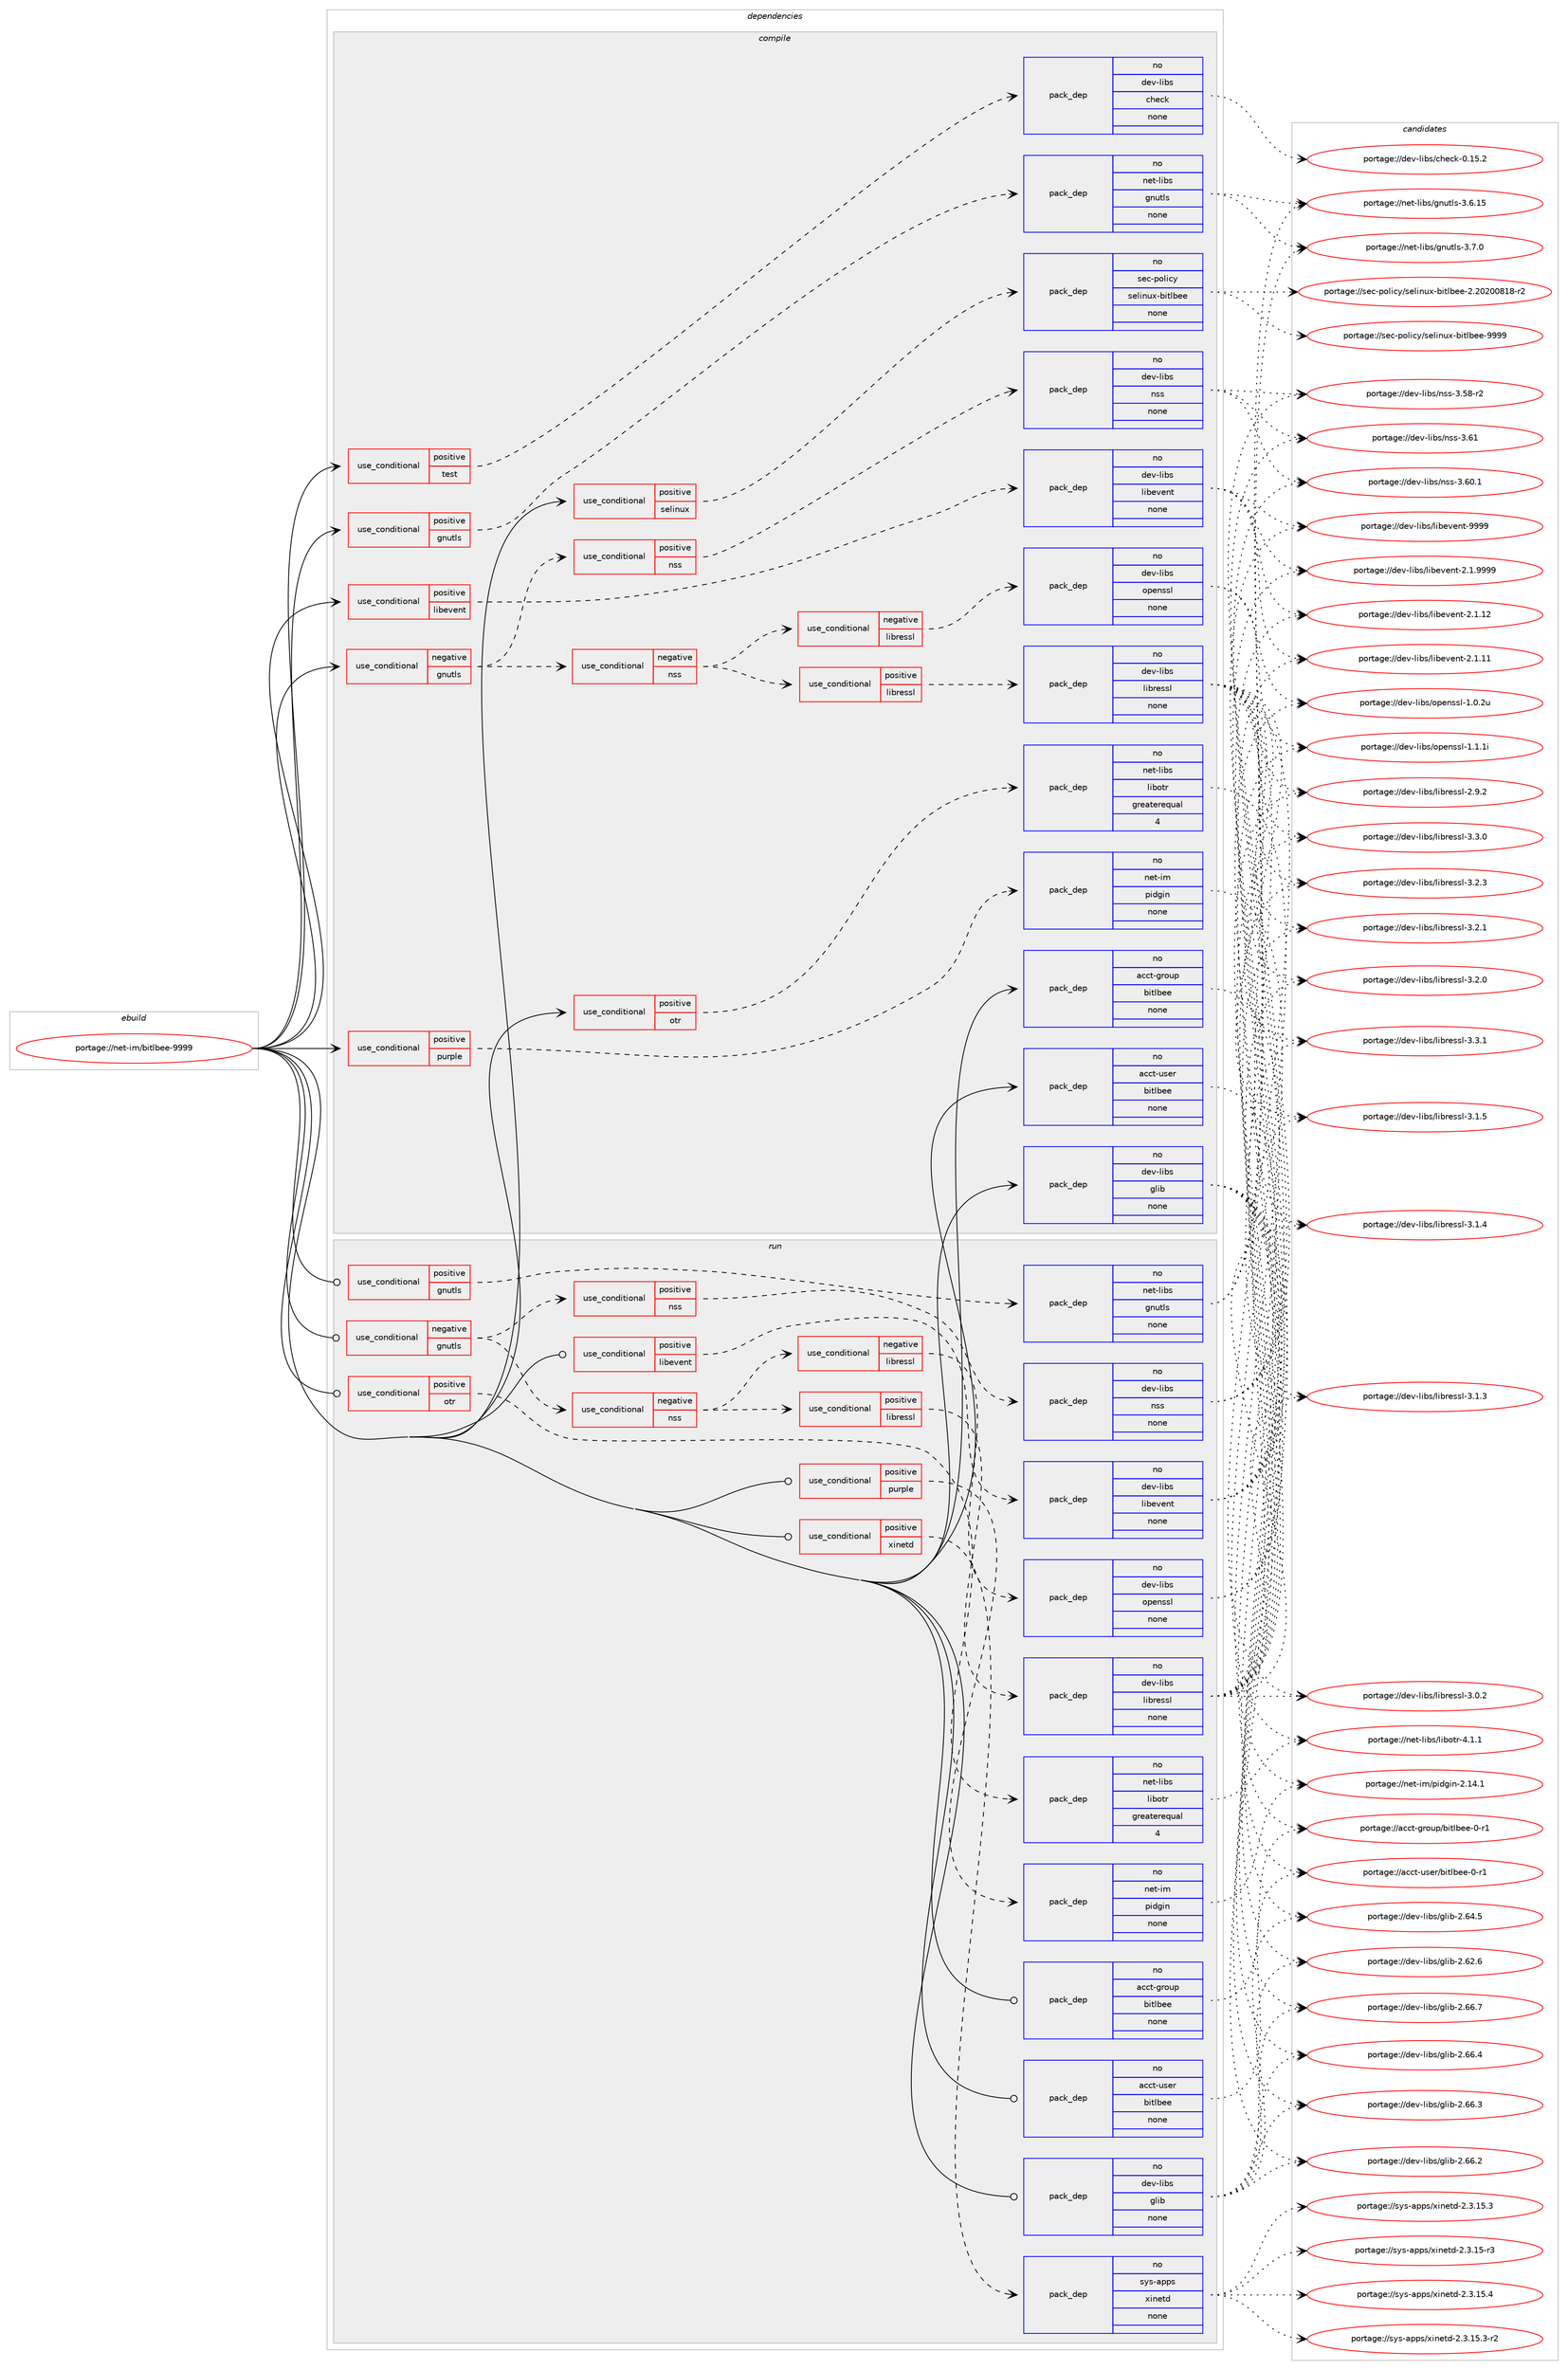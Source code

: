 digraph prolog {

# *************
# Graph options
# *************

newrank=true;
concentrate=true;
compound=true;
graph [rankdir=LR,fontname=Helvetica,fontsize=10,ranksep=1.5];#, ranksep=2.5, nodesep=0.2];
edge  [arrowhead=vee];
node  [fontname=Helvetica,fontsize=10];

# **********
# The ebuild
# **********

subgraph cluster_leftcol {
color=gray;
rank=same;
label=<<i>ebuild</i>>;
id [label="portage://net-im/bitlbee-9999", color=red, width=4, href="../net-im/bitlbee-9999.svg"];
}

# ****************
# The dependencies
# ****************

subgraph cluster_midcol {
color=gray;
label=<<i>dependencies</i>>;
subgraph cluster_compile {
fillcolor="#eeeeee";
style=filled;
label=<<i>compile</i>>;
subgraph cond5426 {
dependency17964 [label=<<TABLE BORDER="0" CELLBORDER="1" CELLSPACING="0" CELLPADDING="4"><TR><TD ROWSPAN="3" CELLPADDING="10">use_conditional</TD></TR><TR><TD>negative</TD></TR><TR><TD>gnutls</TD></TR></TABLE>>, shape=none, color=red];
subgraph cond5427 {
dependency17965 [label=<<TABLE BORDER="0" CELLBORDER="1" CELLSPACING="0" CELLPADDING="4"><TR><TD ROWSPAN="3" CELLPADDING="10">use_conditional</TD></TR><TR><TD>positive</TD></TR><TR><TD>nss</TD></TR></TABLE>>, shape=none, color=red];
subgraph pack12362 {
dependency17966 [label=<<TABLE BORDER="0" CELLBORDER="1" CELLSPACING="0" CELLPADDING="4" WIDTH="220"><TR><TD ROWSPAN="6" CELLPADDING="30">pack_dep</TD></TR><TR><TD WIDTH="110">no</TD></TR><TR><TD>dev-libs</TD></TR><TR><TD>nss</TD></TR><TR><TD>none</TD></TR><TR><TD></TD></TR></TABLE>>, shape=none, color=blue];
}
dependency17965:e -> dependency17966:w [weight=20,style="dashed",arrowhead="vee"];
}
dependency17964:e -> dependency17965:w [weight=20,style="dashed",arrowhead="vee"];
subgraph cond5428 {
dependency17967 [label=<<TABLE BORDER="0" CELLBORDER="1" CELLSPACING="0" CELLPADDING="4"><TR><TD ROWSPAN="3" CELLPADDING="10">use_conditional</TD></TR><TR><TD>negative</TD></TR><TR><TD>nss</TD></TR></TABLE>>, shape=none, color=red];
subgraph cond5429 {
dependency17968 [label=<<TABLE BORDER="0" CELLBORDER="1" CELLSPACING="0" CELLPADDING="4"><TR><TD ROWSPAN="3" CELLPADDING="10">use_conditional</TD></TR><TR><TD>positive</TD></TR><TR><TD>libressl</TD></TR></TABLE>>, shape=none, color=red];
subgraph pack12363 {
dependency17969 [label=<<TABLE BORDER="0" CELLBORDER="1" CELLSPACING="0" CELLPADDING="4" WIDTH="220"><TR><TD ROWSPAN="6" CELLPADDING="30">pack_dep</TD></TR><TR><TD WIDTH="110">no</TD></TR><TR><TD>dev-libs</TD></TR><TR><TD>libressl</TD></TR><TR><TD>none</TD></TR><TR><TD></TD></TR></TABLE>>, shape=none, color=blue];
}
dependency17968:e -> dependency17969:w [weight=20,style="dashed",arrowhead="vee"];
}
dependency17967:e -> dependency17968:w [weight=20,style="dashed",arrowhead="vee"];
subgraph cond5430 {
dependency17970 [label=<<TABLE BORDER="0" CELLBORDER="1" CELLSPACING="0" CELLPADDING="4"><TR><TD ROWSPAN="3" CELLPADDING="10">use_conditional</TD></TR><TR><TD>negative</TD></TR><TR><TD>libressl</TD></TR></TABLE>>, shape=none, color=red];
subgraph pack12364 {
dependency17971 [label=<<TABLE BORDER="0" CELLBORDER="1" CELLSPACING="0" CELLPADDING="4" WIDTH="220"><TR><TD ROWSPAN="6" CELLPADDING="30">pack_dep</TD></TR><TR><TD WIDTH="110">no</TD></TR><TR><TD>dev-libs</TD></TR><TR><TD>openssl</TD></TR><TR><TD>none</TD></TR><TR><TD></TD></TR></TABLE>>, shape=none, color=blue];
}
dependency17970:e -> dependency17971:w [weight=20,style="dashed",arrowhead="vee"];
}
dependency17967:e -> dependency17970:w [weight=20,style="dashed",arrowhead="vee"];
}
dependency17964:e -> dependency17967:w [weight=20,style="dashed",arrowhead="vee"];
}
id:e -> dependency17964:w [weight=20,style="solid",arrowhead="vee"];
subgraph cond5431 {
dependency17972 [label=<<TABLE BORDER="0" CELLBORDER="1" CELLSPACING="0" CELLPADDING="4"><TR><TD ROWSPAN="3" CELLPADDING="10">use_conditional</TD></TR><TR><TD>positive</TD></TR><TR><TD>gnutls</TD></TR></TABLE>>, shape=none, color=red];
subgraph pack12365 {
dependency17973 [label=<<TABLE BORDER="0" CELLBORDER="1" CELLSPACING="0" CELLPADDING="4" WIDTH="220"><TR><TD ROWSPAN="6" CELLPADDING="30">pack_dep</TD></TR><TR><TD WIDTH="110">no</TD></TR><TR><TD>net-libs</TD></TR><TR><TD>gnutls</TD></TR><TR><TD>none</TD></TR><TR><TD></TD></TR></TABLE>>, shape=none, color=blue];
}
dependency17972:e -> dependency17973:w [weight=20,style="dashed",arrowhead="vee"];
}
id:e -> dependency17972:w [weight=20,style="solid",arrowhead="vee"];
subgraph cond5432 {
dependency17974 [label=<<TABLE BORDER="0" CELLBORDER="1" CELLSPACING="0" CELLPADDING="4"><TR><TD ROWSPAN="3" CELLPADDING="10">use_conditional</TD></TR><TR><TD>positive</TD></TR><TR><TD>libevent</TD></TR></TABLE>>, shape=none, color=red];
subgraph pack12366 {
dependency17975 [label=<<TABLE BORDER="0" CELLBORDER="1" CELLSPACING="0" CELLPADDING="4" WIDTH="220"><TR><TD ROWSPAN="6" CELLPADDING="30">pack_dep</TD></TR><TR><TD WIDTH="110">no</TD></TR><TR><TD>dev-libs</TD></TR><TR><TD>libevent</TD></TR><TR><TD>none</TD></TR><TR><TD></TD></TR></TABLE>>, shape=none, color=blue];
}
dependency17974:e -> dependency17975:w [weight=20,style="dashed",arrowhead="vee"];
}
id:e -> dependency17974:w [weight=20,style="solid",arrowhead="vee"];
subgraph cond5433 {
dependency17976 [label=<<TABLE BORDER="0" CELLBORDER="1" CELLSPACING="0" CELLPADDING="4"><TR><TD ROWSPAN="3" CELLPADDING="10">use_conditional</TD></TR><TR><TD>positive</TD></TR><TR><TD>otr</TD></TR></TABLE>>, shape=none, color=red];
subgraph pack12367 {
dependency17977 [label=<<TABLE BORDER="0" CELLBORDER="1" CELLSPACING="0" CELLPADDING="4" WIDTH="220"><TR><TD ROWSPAN="6" CELLPADDING="30">pack_dep</TD></TR><TR><TD WIDTH="110">no</TD></TR><TR><TD>net-libs</TD></TR><TR><TD>libotr</TD></TR><TR><TD>greaterequal</TD></TR><TR><TD>4</TD></TR></TABLE>>, shape=none, color=blue];
}
dependency17976:e -> dependency17977:w [weight=20,style="dashed",arrowhead="vee"];
}
id:e -> dependency17976:w [weight=20,style="solid",arrowhead="vee"];
subgraph cond5434 {
dependency17978 [label=<<TABLE BORDER="0" CELLBORDER="1" CELLSPACING="0" CELLPADDING="4"><TR><TD ROWSPAN="3" CELLPADDING="10">use_conditional</TD></TR><TR><TD>positive</TD></TR><TR><TD>purple</TD></TR></TABLE>>, shape=none, color=red];
subgraph pack12368 {
dependency17979 [label=<<TABLE BORDER="0" CELLBORDER="1" CELLSPACING="0" CELLPADDING="4" WIDTH="220"><TR><TD ROWSPAN="6" CELLPADDING="30">pack_dep</TD></TR><TR><TD WIDTH="110">no</TD></TR><TR><TD>net-im</TD></TR><TR><TD>pidgin</TD></TR><TR><TD>none</TD></TR><TR><TD></TD></TR></TABLE>>, shape=none, color=blue];
}
dependency17978:e -> dependency17979:w [weight=20,style="dashed",arrowhead="vee"];
}
id:e -> dependency17978:w [weight=20,style="solid",arrowhead="vee"];
subgraph cond5435 {
dependency17980 [label=<<TABLE BORDER="0" CELLBORDER="1" CELLSPACING="0" CELLPADDING="4"><TR><TD ROWSPAN="3" CELLPADDING="10">use_conditional</TD></TR><TR><TD>positive</TD></TR><TR><TD>selinux</TD></TR></TABLE>>, shape=none, color=red];
subgraph pack12369 {
dependency17981 [label=<<TABLE BORDER="0" CELLBORDER="1" CELLSPACING="0" CELLPADDING="4" WIDTH="220"><TR><TD ROWSPAN="6" CELLPADDING="30">pack_dep</TD></TR><TR><TD WIDTH="110">no</TD></TR><TR><TD>sec-policy</TD></TR><TR><TD>selinux-bitlbee</TD></TR><TR><TD>none</TD></TR><TR><TD></TD></TR></TABLE>>, shape=none, color=blue];
}
dependency17980:e -> dependency17981:w [weight=20,style="dashed",arrowhead="vee"];
}
id:e -> dependency17980:w [weight=20,style="solid",arrowhead="vee"];
subgraph cond5436 {
dependency17982 [label=<<TABLE BORDER="0" CELLBORDER="1" CELLSPACING="0" CELLPADDING="4"><TR><TD ROWSPAN="3" CELLPADDING="10">use_conditional</TD></TR><TR><TD>positive</TD></TR><TR><TD>test</TD></TR></TABLE>>, shape=none, color=red];
subgraph pack12370 {
dependency17983 [label=<<TABLE BORDER="0" CELLBORDER="1" CELLSPACING="0" CELLPADDING="4" WIDTH="220"><TR><TD ROWSPAN="6" CELLPADDING="30">pack_dep</TD></TR><TR><TD WIDTH="110">no</TD></TR><TR><TD>dev-libs</TD></TR><TR><TD>check</TD></TR><TR><TD>none</TD></TR><TR><TD></TD></TR></TABLE>>, shape=none, color=blue];
}
dependency17982:e -> dependency17983:w [weight=20,style="dashed",arrowhead="vee"];
}
id:e -> dependency17982:w [weight=20,style="solid",arrowhead="vee"];
subgraph pack12371 {
dependency17984 [label=<<TABLE BORDER="0" CELLBORDER="1" CELLSPACING="0" CELLPADDING="4" WIDTH="220"><TR><TD ROWSPAN="6" CELLPADDING="30">pack_dep</TD></TR><TR><TD WIDTH="110">no</TD></TR><TR><TD>acct-group</TD></TR><TR><TD>bitlbee</TD></TR><TR><TD>none</TD></TR><TR><TD></TD></TR></TABLE>>, shape=none, color=blue];
}
id:e -> dependency17984:w [weight=20,style="solid",arrowhead="vee"];
subgraph pack12372 {
dependency17985 [label=<<TABLE BORDER="0" CELLBORDER="1" CELLSPACING="0" CELLPADDING="4" WIDTH="220"><TR><TD ROWSPAN="6" CELLPADDING="30">pack_dep</TD></TR><TR><TD WIDTH="110">no</TD></TR><TR><TD>acct-user</TD></TR><TR><TD>bitlbee</TD></TR><TR><TD>none</TD></TR><TR><TD></TD></TR></TABLE>>, shape=none, color=blue];
}
id:e -> dependency17985:w [weight=20,style="solid",arrowhead="vee"];
subgraph pack12373 {
dependency17986 [label=<<TABLE BORDER="0" CELLBORDER="1" CELLSPACING="0" CELLPADDING="4" WIDTH="220"><TR><TD ROWSPAN="6" CELLPADDING="30">pack_dep</TD></TR><TR><TD WIDTH="110">no</TD></TR><TR><TD>dev-libs</TD></TR><TR><TD>glib</TD></TR><TR><TD>none</TD></TR><TR><TD></TD></TR></TABLE>>, shape=none, color=blue];
}
id:e -> dependency17986:w [weight=20,style="solid",arrowhead="vee"];
}
subgraph cluster_compileandrun {
fillcolor="#eeeeee";
style=filled;
label=<<i>compile and run</i>>;
}
subgraph cluster_run {
fillcolor="#eeeeee";
style=filled;
label=<<i>run</i>>;
subgraph cond5437 {
dependency17987 [label=<<TABLE BORDER="0" CELLBORDER="1" CELLSPACING="0" CELLPADDING="4"><TR><TD ROWSPAN="3" CELLPADDING="10">use_conditional</TD></TR><TR><TD>negative</TD></TR><TR><TD>gnutls</TD></TR></TABLE>>, shape=none, color=red];
subgraph cond5438 {
dependency17988 [label=<<TABLE BORDER="0" CELLBORDER="1" CELLSPACING="0" CELLPADDING="4"><TR><TD ROWSPAN="3" CELLPADDING="10">use_conditional</TD></TR><TR><TD>positive</TD></TR><TR><TD>nss</TD></TR></TABLE>>, shape=none, color=red];
subgraph pack12374 {
dependency17989 [label=<<TABLE BORDER="0" CELLBORDER="1" CELLSPACING="0" CELLPADDING="4" WIDTH="220"><TR><TD ROWSPAN="6" CELLPADDING="30">pack_dep</TD></TR><TR><TD WIDTH="110">no</TD></TR><TR><TD>dev-libs</TD></TR><TR><TD>nss</TD></TR><TR><TD>none</TD></TR><TR><TD></TD></TR></TABLE>>, shape=none, color=blue];
}
dependency17988:e -> dependency17989:w [weight=20,style="dashed",arrowhead="vee"];
}
dependency17987:e -> dependency17988:w [weight=20,style="dashed",arrowhead="vee"];
subgraph cond5439 {
dependency17990 [label=<<TABLE BORDER="0" CELLBORDER="1" CELLSPACING="0" CELLPADDING="4"><TR><TD ROWSPAN="3" CELLPADDING="10">use_conditional</TD></TR><TR><TD>negative</TD></TR><TR><TD>nss</TD></TR></TABLE>>, shape=none, color=red];
subgraph cond5440 {
dependency17991 [label=<<TABLE BORDER="0" CELLBORDER="1" CELLSPACING="0" CELLPADDING="4"><TR><TD ROWSPAN="3" CELLPADDING="10">use_conditional</TD></TR><TR><TD>positive</TD></TR><TR><TD>libressl</TD></TR></TABLE>>, shape=none, color=red];
subgraph pack12375 {
dependency17992 [label=<<TABLE BORDER="0" CELLBORDER="1" CELLSPACING="0" CELLPADDING="4" WIDTH="220"><TR><TD ROWSPAN="6" CELLPADDING="30">pack_dep</TD></TR><TR><TD WIDTH="110">no</TD></TR><TR><TD>dev-libs</TD></TR><TR><TD>libressl</TD></TR><TR><TD>none</TD></TR><TR><TD></TD></TR></TABLE>>, shape=none, color=blue];
}
dependency17991:e -> dependency17992:w [weight=20,style="dashed",arrowhead="vee"];
}
dependency17990:e -> dependency17991:w [weight=20,style="dashed",arrowhead="vee"];
subgraph cond5441 {
dependency17993 [label=<<TABLE BORDER="0" CELLBORDER="1" CELLSPACING="0" CELLPADDING="4"><TR><TD ROWSPAN="3" CELLPADDING="10">use_conditional</TD></TR><TR><TD>negative</TD></TR><TR><TD>libressl</TD></TR></TABLE>>, shape=none, color=red];
subgraph pack12376 {
dependency17994 [label=<<TABLE BORDER="0" CELLBORDER="1" CELLSPACING="0" CELLPADDING="4" WIDTH="220"><TR><TD ROWSPAN="6" CELLPADDING="30">pack_dep</TD></TR><TR><TD WIDTH="110">no</TD></TR><TR><TD>dev-libs</TD></TR><TR><TD>openssl</TD></TR><TR><TD>none</TD></TR><TR><TD></TD></TR></TABLE>>, shape=none, color=blue];
}
dependency17993:e -> dependency17994:w [weight=20,style="dashed",arrowhead="vee"];
}
dependency17990:e -> dependency17993:w [weight=20,style="dashed",arrowhead="vee"];
}
dependency17987:e -> dependency17990:w [weight=20,style="dashed",arrowhead="vee"];
}
id:e -> dependency17987:w [weight=20,style="solid",arrowhead="odot"];
subgraph cond5442 {
dependency17995 [label=<<TABLE BORDER="0" CELLBORDER="1" CELLSPACING="0" CELLPADDING="4"><TR><TD ROWSPAN="3" CELLPADDING="10">use_conditional</TD></TR><TR><TD>positive</TD></TR><TR><TD>gnutls</TD></TR></TABLE>>, shape=none, color=red];
subgraph pack12377 {
dependency17996 [label=<<TABLE BORDER="0" CELLBORDER="1" CELLSPACING="0" CELLPADDING="4" WIDTH="220"><TR><TD ROWSPAN="6" CELLPADDING="30">pack_dep</TD></TR><TR><TD WIDTH="110">no</TD></TR><TR><TD>net-libs</TD></TR><TR><TD>gnutls</TD></TR><TR><TD>none</TD></TR><TR><TD></TD></TR></TABLE>>, shape=none, color=blue];
}
dependency17995:e -> dependency17996:w [weight=20,style="dashed",arrowhead="vee"];
}
id:e -> dependency17995:w [weight=20,style="solid",arrowhead="odot"];
subgraph cond5443 {
dependency17997 [label=<<TABLE BORDER="0" CELLBORDER="1" CELLSPACING="0" CELLPADDING="4"><TR><TD ROWSPAN="3" CELLPADDING="10">use_conditional</TD></TR><TR><TD>positive</TD></TR><TR><TD>libevent</TD></TR></TABLE>>, shape=none, color=red];
subgraph pack12378 {
dependency17998 [label=<<TABLE BORDER="0" CELLBORDER="1" CELLSPACING="0" CELLPADDING="4" WIDTH="220"><TR><TD ROWSPAN="6" CELLPADDING="30">pack_dep</TD></TR><TR><TD WIDTH="110">no</TD></TR><TR><TD>dev-libs</TD></TR><TR><TD>libevent</TD></TR><TR><TD>none</TD></TR><TR><TD></TD></TR></TABLE>>, shape=none, color=blue];
}
dependency17997:e -> dependency17998:w [weight=20,style="dashed",arrowhead="vee"];
}
id:e -> dependency17997:w [weight=20,style="solid",arrowhead="odot"];
subgraph cond5444 {
dependency17999 [label=<<TABLE BORDER="0" CELLBORDER="1" CELLSPACING="0" CELLPADDING="4"><TR><TD ROWSPAN="3" CELLPADDING="10">use_conditional</TD></TR><TR><TD>positive</TD></TR><TR><TD>otr</TD></TR></TABLE>>, shape=none, color=red];
subgraph pack12379 {
dependency18000 [label=<<TABLE BORDER="0" CELLBORDER="1" CELLSPACING="0" CELLPADDING="4" WIDTH="220"><TR><TD ROWSPAN="6" CELLPADDING="30">pack_dep</TD></TR><TR><TD WIDTH="110">no</TD></TR><TR><TD>net-libs</TD></TR><TR><TD>libotr</TD></TR><TR><TD>greaterequal</TD></TR><TR><TD>4</TD></TR></TABLE>>, shape=none, color=blue];
}
dependency17999:e -> dependency18000:w [weight=20,style="dashed",arrowhead="vee"];
}
id:e -> dependency17999:w [weight=20,style="solid",arrowhead="odot"];
subgraph cond5445 {
dependency18001 [label=<<TABLE BORDER="0" CELLBORDER="1" CELLSPACING="0" CELLPADDING="4"><TR><TD ROWSPAN="3" CELLPADDING="10">use_conditional</TD></TR><TR><TD>positive</TD></TR><TR><TD>purple</TD></TR></TABLE>>, shape=none, color=red];
subgraph pack12380 {
dependency18002 [label=<<TABLE BORDER="0" CELLBORDER="1" CELLSPACING="0" CELLPADDING="4" WIDTH="220"><TR><TD ROWSPAN="6" CELLPADDING="30">pack_dep</TD></TR><TR><TD WIDTH="110">no</TD></TR><TR><TD>net-im</TD></TR><TR><TD>pidgin</TD></TR><TR><TD>none</TD></TR><TR><TD></TD></TR></TABLE>>, shape=none, color=blue];
}
dependency18001:e -> dependency18002:w [weight=20,style="dashed",arrowhead="vee"];
}
id:e -> dependency18001:w [weight=20,style="solid",arrowhead="odot"];
subgraph cond5446 {
dependency18003 [label=<<TABLE BORDER="0" CELLBORDER="1" CELLSPACING="0" CELLPADDING="4"><TR><TD ROWSPAN="3" CELLPADDING="10">use_conditional</TD></TR><TR><TD>positive</TD></TR><TR><TD>xinetd</TD></TR></TABLE>>, shape=none, color=red];
subgraph pack12381 {
dependency18004 [label=<<TABLE BORDER="0" CELLBORDER="1" CELLSPACING="0" CELLPADDING="4" WIDTH="220"><TR><TD ROWSPAN="6" CELLPADDING="30">pack_dep</TD></TR><TR><TD WIDTH="110">no</TD></TR><TR><TD>sys-apps</TD></TR><TR><TD>xinetd</TD></TR><TR><TD>none</TD></TR><TR><TD></TD></TR></TABLE>>, shape=none, color=blue];
}
dependency18003:e -> dependency18004:w [weight=20,style="dashed",arrowhead="vee"];
}
id:e -> dependency18003:w [weight=20,style="solid",arrowhead="odot"];
subgraph pack12382 {
dependency18005 [label=<<TABLE BORDER="0" CELLBORDER="1" CELLSPACING="0" CELLPADDING="4" WIDTH="220"><TR><TD ROWSPAN="6" CELLPADDING="30">pack_dep</TD></TR><TR><TD WIDTH="110">no</TD></TR><TR><TD>acct-group</TD></TR><TR><TD>bitlbee</TD></TR><TR><TD>none</TD></TR><TR><TD></TD></TR></TABLE>>, shape=none, color=blue];
}
id:e -> dependency18005:w [weight=20,style="solid",arrowhead="odot"];
subgraph pack12383 {
dependency18006 [label=<<TABLE BORDER="0" CELLBORDER="1" CELLSPACING="0" CELLPADDING="4" WIDTH="220"><TR><TD ROWSPAN="6" CELLPADDING="30">pack_dep</TD></TR><TR><TD WIDTH="110">no</TD></TR><TR><TD>acct-user</TD></TR><TR><TD>bitlbee</TD></TR><TR><TD>none</TD></TR><TR><TD></TD></TR></TABLE>>, shape=none, color=blue];
}
id:e -> dependency18006:w [weight=20,style="solid",arrowhead="odot"];
subgraph pack12384 {
dependency18007 [label=<<TABLE BORDER="0" CELLBORDER="1" CELLSPACING="0" CELLPADDING="4" WIDTH="220"><TR><TD ROWSPAN="6" CELLPADDING="30">pack_dep</TD></TR><TR><TD WIDTH="110">no</TD></TR><TR><TD>dev-libs</TD></TR><TR><TD>glib</TD></TR><TR><TD>none</TD></TR><TR><TD></TD></TR></TABLE>>, shape=none, color=blue];
}
id:e -> dependency18007:w [weight=20,style="solid",arrowhead="odot"];
}
}

# **************
# The candidates
# **************

subgraph cluster_choices {
rank=same;
color=gray;
label=<<i>candidates</i>>;

subgraph choice12362 {
color=black;
nodesep=1;
choice1001011184510810598115471101151154551465449 [label="portage://dev-libs/nss-3.61", color=red, width=4,href="../dev-libs/nss-3.61.svg"];
choice10010111845108105981154711011511545514654484649 [label="portage://dev-libs/nss-3.60.1", color=red, width=4,href="../dev-libs/nss-3.60.1.svg"];
choice10010111845108105981154711011511545514653564511450 [label="portage://dev-libs/nss-3.58-r2", color=red, width=4,href="../dev-libs/nss-3.58-r2.svg"];
dependency17966:e -> choice1001011184510810598115471101151154551465449:w [style=dotted,weight="100"];
dependency17966:e -> choice10010111845108105981154711011511545514654484649:w [style=dotted,weight="100"];
dependency17966:e -> choice10010111845108105981154711011511545514653564511450:w [style=dotted,weight="100"];
}
subgraph choice12363 {
color=black;
nodesep=1;
choice10010111845108105981154710810598114101115115108455146514649 [label="portage://dev-libs/libressl-3.3.1", color=red, width=4,href="../dev-libs/libressl-3.3.1.svg"];
choice10010111845108105981154710810598114101115115108455146514648 [label="portage://dev-libs/libressl-3.3.0", color=red, width=4,href="../dev-libs/libressl-3.3.0.svg"];
choice10010111845108105981154710810598114101115115108455146504651 [label="portage://dev-libs/libressl-3.2.3", color=red, width=4,href="../dev-libs/libressl-3.2.3.svg"];
choice10010111845108105981154710810598114101115115108455146504649 [label="portage://dev-libs/libressl-3.2.1", color=red, width=4,href="../dev-libs/libressl-3.2.1.svg"];
choice10010111845108105981154710810598114101115115108455146504648 [label="portage://dev-libs/libressl-3.2.0", color=red, width=4,href="../dev-libs/libressl-3.2.0.svg"];
choice10010111845108105981154710810598114101115115108455146494653 [label="portage://dev-libs/libressl-3.1.5", color=red, width=4,href="../dev-libs/libressl-3.1.5.svg"];
choice10010111845108105981154710810598114101115115108455146494652 [label="portage://dev-libs/libressl-3.1.4", color=red, width=4,href="../dev-libs/libressl-3.1.4.svg"];
choice10010111845108105981154710810598114101115115108455146494651 [label="portage://dev-libs/libressl-3.1.3", color=red, width=4,href="../dev-libs/libressl-3.1.3.svg"];
choice10010111845108105981154710810598114101115115108455146484650 [label="portage://dev-libs/libressl-3.0.2", color=red, width=4,href="../dev-libs/libressl-3.0.2.svg"];
choice10010111845108105981154710810598114101115115108455046574650 [label="portage://dev-libs/libressl-2.9.2", color=red, width=4,href="../dev-libs/libressl-2.9.2.svg"];
dependency17969:e -> choice10010111845108105981154710810598114101115115108455146514649:w [style=dotted,weight="100"];
dependency17969:e -> choice10010111845108105981154710810598114101115115108455146514648:w [style=dotted,weight="100"];
dependency17969:e -> choice10010111845108105981154710810598114101115115108455146504651:w [style=dotted,weight="100"];
dependency17969:e -> choice10010111845108105981154710810598114101115115108455146504649:w [style=dotted,weight="100"];
dependency17969:e -> choice10010111845108105981154710810598114101115115108455146504648:w [style=dotted,weight="100"];
dependency17969:e -> choice10010111845108105981154710810598114101115115108455146494653:w [style=dotted,weight="100"];
dependency17969:e -> choice10010111845108105981154710810598114101115115108455146494652:w [style=dotted,weight="100"];
dependency17969:e -> choice10010111845108105981154710810598114101115115108455146494651:w [style=dotted,weight="100"];
dependency17969:e -> choice10010111845108105981154710810598114101115115108455146484650:w [style=dotted,weight="100"];
dependency17969:e -> choice10010111845108105981154710810598114101115115108455046574650:w [style=dotted,weight="100"];
}
subgraph choice12364 {
color=black;
nodesep=1;
choice100101118451081059811547111112101110115115108454946494649105 [label="portage://dev-libs/openssl-1.1.1i", color=red, width=4,href="../dev-libs/openssl-1.1.1i.svg"];
choice100101118451081059811547111112101110115115108454946484650117 [label="portage://dev-libs/openssl-1.0.2u", color=red, width=4,href="../dev-libs/openssl-1.0.2u.svg"];
dependency17971:e -> choice100101118451081059811547111112101110115115108454946494649105:w [style=dotted,weight="100"];
dependency17971:e -> choice100101118451081059811547111112101110115115108454946484650117:w [style=dotted,weight="100"];
}
subgraph choice12365 {
color=black;
nodesep=1;
choice110101116451081059811547103110117116108115455146554648 [label="portage://net-libs/gnutls-3.7.0", color=red, width=4,href="../net-libs/gnutls-3.7.0.svg"];
choice11010111645108105981154710311011711610811545514654464953 [label="portage://net-libs/gnutls-3.6.15", color=red, width=4,href="../net-libs/gnutls-3.6.15.svg"];
dependency17973:e -> choice110101116451081059811547103110117116108115455146554648:w [style=dotted,weight="100"];
dependency17973:e -> choice11010111645108105981154710311011711610811545514654464953:w [style=dotted,weight="100"];
}
subgraph choice12366 {
color=black;
nodesep=1;
choice100101118451081059811547108105981011181011101164557575757 [label="portage://dev-libs/libevent-9999", color=red, width=4,href="../dev-libs/libevent-9999.svg"];
choice10010111845108105981154710810598101118101110116455046494657575757 [label="portage://dev-libs/libevent-2.1.9999", color=red, width=4,href="../dev-libs/libevent-2.1.9999.svg"];
choice1001011184510810598115471081059810111810111011645504649464950 [label="portage://dev-libs/libevent-2.1.12", color=red, width=4,href="../dev-libs/libevent-2.1.12.svg"];
choice1001011184510810598115471081059810111810111011645504649464949 [label="portage://dev-libs/libevent-2.1.11", color=red, width=4,href="../dev-libs/libevent-2.1.11.svg"];
dependency17975:e -> choice100101118451081059811547108105981011181011101164557575757:w [style=dotted,weight="100"];
dependency17975:e -> choice10010111845108105981154710810598101118101110116455046494657575757:w [style=dotted,weight="100"];
dependency17975:e -> choice1001011184510810598115471081059810111810111011645504649464950:w [style=dotted,weight="100"];
dependency17975:e -> choice1001011184510810598115471081059810111810111011645504649464949:w [style=dotted,weight="100"];
}
subgraph choice12367 {
color=black;
nodesep=1;
choice11010111645108105981154710810598111116114455246494649 [label="portage://net-libs/libotr-4.1.1", color=red, width=4,href="../net-libs/libotr-4.1.1.svg"];
dependency17977:e -> choice11010111645108105981154710810598111116114455246494649:w [style=dotted,weight="100"];
}
subgraph choice12368 {
color=black;
nodesep=1;
choice110101116451051094711210510010310511045504649524649 [label="portage://net-im/pidgin-2.14.1", color=red, width=4,href="../net-im/pidgin-2.14.1.svg"];
dependency17979:e -> choice110101116451051094711210510010310511045504649524649:w [style=dotted,weight="100"];
}
subgraph choice12369 {
color=black;
nodesep=1;
choice115101994511211110810599121471151011081051101171204598105116108981011014557575757 [label="portage://sec-policy/selinux-bitlbee-9999", color=red, width=4,href="../sec-policy/selinux-bitlbee-9999.svg"];
choice1151019945112111108105991214711510110810511011712045981051161089810110145504650485048485649564511450 [label="portage://sec-policy/selinux-bitlbee-2.20200818-r2", color=red, width=4,href="../sec-policy/selinux-bitlbee-2.20200818-r2.svg"];
dependency17981:e -> choice115101994511211110810599121471151011081051101171204598105116108981011014557575757:w [style=dotted,weight="100"];
dependency17981:e -> choice1151019945112111108105991214711510110810511011712045981051161089810110145504650485048485649564511450:w [style=dotted,weight="100"];
}
subgraph choice12370 {
color=black;
nodesep=1;
choice100101118451081059811547991041019910745484649534650 [label="portage://dev-libs/check-0.15.2", color=red, width=4,href="../dev-libs/check-0.15.2.svg"];
dependency17983:e -> choice100101118451081059811547991041019910745484649534650:w [style=dotted,weight="100"];
}
subgraph choice12371 {
color=black;
nodesep=1;
choice9799991164510311411111711247981051161089810110145484511449 [label="portage://acct-group/bitlbee-0-r1", color=red, width=4,href="../acct-group/bitlbee-0-r1.svg"];
dependency17984:e -> choice9799991164510311411111711247981051161089810110145484511449:w [style=dotted,weight="100"];
}
subgraph choice12372 {
color=black;
nodesep=1;
choice9799991164511711510111447981051161089810110145484511449 [label="portage://acct-user/bitlbee-0-r1", color=red, width=4,href="../acct-user/bitlbee-0-r1.svg"];
dependency17985:e -> choice9799991164511711510111447981051161089810110145484511449:w [style=dotted,weight="100"];
}
subgraph choice12373 {
color=black;
nodesep=1;
choice1001011184510810598115471031081059845504654544655 [label="portage://dev-libs/glib-2.66.7", color=red, width=4,href="../dev-libs/glib-2.66.7.svg"];
choice1001011184510810598115471031081059845504654544652 [label="portage://dev-libs/glib-2.66.4", color=red, width=4,href="../dev-libs/glib-2.66.4.svg"];
choice1001011184510810598115471031081059845504654544651 [label="portage://dev-libs/glib-2.66.3", color=red, width=4,href="../dev-libs/glib-2.66.3.svg"];
choice1001011184510810598115471031081059845504654544650 [label="portage://dev-libs/glib-2.66.2", color=red, width=4,href="../dev-libs/glib-2.66.2.svg"];
choice1001011184510810598115471031081059845504654524653 [label="portage://dev-libs/glib-2.64.5", color=red, width=4,href="../dev-libs/glib-2.64.5.svg"];
choice1001011184510810598115471031081059845504654504654 [label="portage://dev-libs/glib-2.62.6", color=red, width=4,href="../dev-libs/glib-2.62.6.svg"];
dependency17986:e -> choice1001011184510810598115471031081059845504654544655:w [style=dotted,weight="100"];
dependency17986:e -> choice1001011184510810598115471031081059845504654544652:w [style=dotted,weight="100"];
dependency17986:e -> choice1001011184510810598115471031081059845504654544651:w [style=dotted,weight="100"];
dependency17986:e -> choice1001011184510810598115471031081059845504654544650:w [style=dotted,weight="100"];
dependency17986:e -> choice1001011184510810598115471031081059845504654524653:w [style=dotted,weight="100"];
dependency17986:e -> choice1001011184510810598115471031081059845504654504654:w [style=dotted,weight="100"];
}
subgraph choice12374 {
color=black;
nodesep=1;
choice1001011184510810598115471101151154551465449 [label="portage://dev-libs/nss-3.61", color=red, width=4,href="../dev-libs/nss-3.61.svg"];
choice10010111845108105981154711011511545514654484649 [label="portage://dev-libs/nss-3.60.1", color=red, width=4,href="../dev-libs/nss-3.60.1.svg"];
choice10010111845108105981154711011511545514653564511450 [label="portage://dev-libs/nss-3.58-r2", color=red, width=4,href="../dev-libs/nss-3.58-r2.svg"];
dependency17989:e -> choice1001011184510810598115471101151154551465449:w [style=dotted,weight="100"];
dependency17989:e -> choice10010111845108105981154711011511545514654484649:w [style=dotted,weight="100"];
dependency17989:e -> choice10010111845108105981154711011511545514653564511450:w [style=dotted,weight="100"];
}
subgraph choice12375 {
color=black;
nodesep=1;
choice10010111845108105981154710810598114101115115108455146514649 [label="portage://dev-libs/libressl-3.3.1", color=red, width=4,href="../dev-libs/libressl-3.3.1.svg"];
choice10010111845108105981154710810598114101115115108455146514648 [label="portage://dev-libs/libressl-3.3.0", color=red, width=4,href="../dev-libs/libressl-3.3.0.svg"];
choice10010111845108105981154710810598114101115115108455146504651 [label="portage://dev-libs/libressl-3.2.3", color=red, width=4,href="../dev-libs/libressl-3.2.3.svg"];
choice10010111845108105981154710810598114101115115108455146504649 [label="portage://dev-libs/libressl-3.2.1", color=red, width=4,href="../dev-libs/libressl-3.2.1.svg"];
choice10010111845108105981154710810598114101115115108455146504648 [label="portage://dev-libs/libressl-3.2.0", color=red, width=4,href="../dev-libs/libressl-3.2.0.svg"];
choice10010111845108105981154710810598114101115115108455146494653 [label="portage://dev-libs/libressl-3.1.5", color=red, width=4,href="../dev-libs/libressl-3.1.5.svg"];
choice10010111845108105981154710810598114101115115108455146494652 [label="portage://dev-libs/libressl-3.1.4", color=red, width=4,href="../dev-libs/libressl-3.1.4.svg"];
choice10010111845108105981154710810598114101115115108455146494651 [label="portage://dev-libs/libressl-3.1.3", color=red, width=4,href="../dev-libs/libressl-3.1.3.svg"];
choice10010111845108105981154710810598114101115115108455146484650 [label="portage://dev-libs/libressl-3.0.2", color=red, width=4,href="../dev-libs/libressl-3.0.2.svg"];
choice10010111845108105981154710810598114101115115108455046574650 [label="portage://dev-libs/libressl-2.9.2", color=red, width=4,href="../dev-libs/libressl-2.9.2.svg"];
dependency17992:e -> choice10010111845108105981154710810598114101115115108455146514649:w [style=dotted,weight="100"];
dependency17992:e -> choice10010111845108105981154710810598114101115115108455146514648:w [style=dotted,weight="100"];
dependency17992:e -> choice10010111845108105981154710810598114101115115108455146504651:w [style=dotted,weight="100"];
dependency17992:e -> choice10010111845108105981154710810598114101115115108455146504649:w [style=dotted,weight="100"];
dependency17992:e -> choice10010111845108105981154710810598114101115115108455146504648:w [style=dotted,weight="100"];
dependency17992:e -> choice10010111845108105981154710810598114101115115108455146494653:w [style=dotted,weight="100"];
dependency17992:e -> choice10010111845108105981154710810598114101115115108455146494652:w [style=dotted,weight="100"];
dependency17992:e -> choice10010111845108105981154710810598114101115115108455146494651:w [style=dotted,weight="100"];
dependency17992:e -> choice10010111845108105981154710810598114101115115108455146484650:w [style=dotted,weight="100"];
dependency17992:e -> choice10010111845108105981154710810598114101115115108455046574650:w [style=dotted,weight="100"];
}
subgraph choice12376 {
color=black;
nodesep=1;
choice100101118451081059811547111112101110115115108454946494649105 [label="portage://dev-libs/openssl-1.1.1i", color=red, width=4,href="../dev-libs/openssl-1.1.1i.svg"];
choice100101118451081059811547111112101110115115108454946484650117 [label="portage://dev-libs/openssl-1.0.2u", color=red, width=4,href="../dev-libs/openssl-1.0.2u.svg"];
dependency17994:e -> choice100101118451081059811547111112101110115115108454946494649105:w [style=dotted,weight="100"];
dependency17994:e -> choice100101118451081059811547111112101110115115108454946484650117:w [style=dotted,weight="100"];
}
subgraph choice12377 {
color=black;
nodesep=1;
choice110101116451081059811547103110117116108115455146554648 [label="portage://net-libs/gnutls-3.7.0", color=red, width=4,href="../net-libs/gnutls-3.7.0.svg"];
choice11010111645108105981154710311011711610811545514654464953 [label="portage://net-libs/gnutls-3.6.15", color=red, width=4,href="../net-libs/gnutls-3.6.15.svg"];
dependency17996:e -> choice110101116451081059811547103110117116108115455146554648:w [style=dotted,weight="100"];
dependency17996:e -> choice11010111645108105981154710311011711610811545514654464953:w [style=dotted,weight="100"];
}
subgraph choice12378 {
color=black;
nodesep=1;
choice100101118451081059811547108105981011181011101164557575757 [label="portage://dev-libs/libevent-9999", color=red, width=4,href="../dev-libs/libevent-9999.svg"];
choice10010111845108105981154710810598101118101110116455046494657575757 [label="portage://dev-libs/libevent-2.1.9999", color=red, width=4,href="../dev-libs/libevent-2.1.9999.svg"];
choice1001011184510810598115471081059810111810111011645504649464950 [label="portage://dev-libs/libevent-2.1.12", color=red, width=4,href="../dev-libs/libevent-2.1.12.svg"];
choice1001011184510810598115471081059810111810111011645504649464949 [label="portage://dev-libs/libevent-2.1.11", color=red, width=4,href="../dev-libs/libevent-2.1.11.svg"];
dependency17998:e -> choice100101118451081059811547108105981011181011101164557575757:w [style=dotted,weight="100"];
dependency17998:e -> choice10010111845108105981154710810598101118101110116455046494657575757:w [style=dotted,weight="100"];
dependency17998:e -> choice1001011184510810598115471081059810111810111011645504649464950:w [style=dotted,weight="100"];
dependency17998:e -> choice1001011184510810598115471081059810111810111011645504649464949:w [style=dotted,weight="100"];
}
subgraph choice12379 {
color=black;
nodesep=1;
choice11010111645108105981154710810598111116114455246494649 [label="portage://net-libs/libotr-4.1.1", color=red, width=4,href="../net-libs/libotr-4.1.1.svg"];
dependency18000:e -> choice11010111645108105981154710810598111116114455246494649:w [style=dotted,weight="100"];
}
subgraph choice12380 {
color=black;
nodesep=1;
choice110101116451051094711210510010310511045504649524649 [label="portage://net-im/pidgin-2.14.1", color=red, width=4,href="../net-im/pidgin-2.14.1.svg"];
dependency18002:e -> choice110101116451051094711210510010310511045504649524649:w [style=dotted,weight="100"];
}
subgraph choice12381 {
color=black;
nodesep=1;
choice115121115459711211211547120105110101116100455046514649534652 [label="portage://sys-apps/xinetd-2.3.15.4", color=red, width=4,href="../sys-apps/xinetd-2.3.15.4.svg"];
choice1151211154597112112115471201051101011161004550465146495346514511450 [label="portage://sys-apps/xinetd-2.3.15.3-r2", color=red, width=4,href="../sys-apps/xinetd-2.3.15.3-r2.svg"];
choice115121115459711211211547120105110101116100455046514649534651 [label="portage://sys-apps/xinetd-2.3.15.3", color=red, width=4,href="../sys-apps/xinetd-2.3.15.3.svg"];
choice115121115459711211211547120105110101116100455046514649534511451 [label="portage://sys-apps/xinetd-2.3.15-r3", color=red, width=4,href="../sys-apps/xinetd-2.3.15-r3.svg"];
dependency18004:e -> choice115121115459711211211547120105110101116100455046514649534652:w [style=dotted,weight="100"];
dependency18004:e -> choice1151211154597112112115471201051101011161004550465146495346514511450:w [style=dotted,weight="100"];
dependency18004:e -> choice115121115459711211211547120105110101116100455046514649534651:w [style=dotted,weight="100"];
dependency18004:e -> choice115121115459711211211547120105110101116100455046514649534511451:w [style=dotted,weight="100"];
}
subgraph choice12382 {
color=black;
nodesep=1;
choice9799991164510311411111711247981051161089810110145484511449 [label="portage://acct-group/bitlbee-0-r1", color=red, width=4,href="../acct-group/bitlbee-0-r1.svg"];
dependency18005:e -> choice9799991164510311411111711247981051161089810110145484511449:w [style=dotted,weight="100"];
}
subgraph choice12383 {
color=black;
nodesep=1;
choice9799991164511711510111447981051161089810110145484511449 [label="portage://acct-user/bitlbee-0-r1", color=red, width=4,href="../acct-user/bitlbee-0-r1.svg"];
dependency18006:e -> choice9799991164511711510111447981051161089810110145484511449:w [style=dotted,weight="100"];
}
subgraph choice12384 {
color=black;
nodesep=1;
choice1001011184510810598115471031081059845504654544655 [label="portage://dev-libs/glib-2.66.7", color=red, width=4,href="../dev-libs/glib-2.66.7.svg"];
choice1001011184510810598115471031081059845504654544652 [label="portage://dev-libs/glib-2.66.4", color=red, width=4,href="../dev-libs/glib-2.66.4.svg"];
choice1001011184510810598115471031081059845504654544651 [label="portage://dev-libs/glib-2.66.3", color=red, width=4,href="../dev-libs/glib-2.66.3.svg"];
choice1001011184510810598115471031081059845504654544650 [label="portage://dev-libs/glib-2.66.2", color=red, width=4,href="../dev-libs/glib-2.66.2.svg"];
choice1001011184510810598115471031081059845504654524653 [label="portage://dev-libs/glib-2.64.5", color=red, width=4,href="../dev-libs/glib-2.64.5.svg"];
choice1001011184510810598115471031081059845504654504654 [label="portage://dev-libs/glib-2.62.6", color=red, width=4,href="../dev-libs/glib-2.62.6.svg"];
dependency18007:e -> choice1001011184510810598115471031081059845504654544655:w [style=dotted,weight="100"];
dependency18007:e -> choice1001011184510810598115471031081059845504654544652:w [style=dotted,weight="100"];
dependency18007:e -> choice1001011184510810598115471031081059845504654544651:w [style=dotted,weight="100"];
dependency18007:e -> choice1001011184510810598115471031081059845504654544650:w [style=dotted,weight="100"];
dependency18007:e -> choice1001011184510810598115471031081059845504654524653:w [style=dotted,weight="100"];
dependency18007:e -> choice1001011184510810598115471031081059845504654504654:w [style=dotted,weight="100"];
}
}

}
